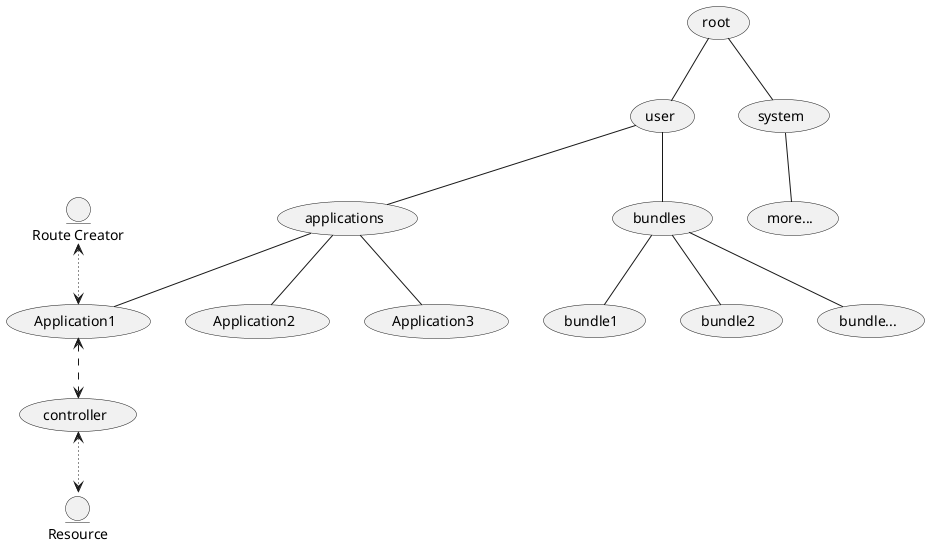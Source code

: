 @startuml
usecase  root
usecase  user
usecase  system
usecase  applications

entity RouteCreator [
Route Creator
]

usecase  bundles
usecase  bundle1
usecase  bundle2
usecase  bundle...
usecase  Application1
usecase  Application2
usecase  Application3
usecase controller
usecase more...

entity Resource

root -- user
root -- system

system -- more...
user -- applications
user -- bundles

bundles -- bundle1
bundles -- bundle2
bundles -- bundle...

applications -- Application1
applications -- Application2
applications -- Application3

RouteCreator <~~> Application1

Application1 <..> controller

controller <~~> Resource

@enduml